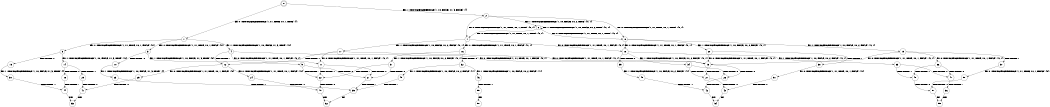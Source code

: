 digraph BCG {
size = "7, 10.5";
center = TRUE;
node [shape = circle];
0 [peripheries = 2];
0 -> 1 [label = "EX !0 !ATOMIC_EXCH_BRANCH (1, +1, TRUE, +0, 1, TRUE) !{}"];
0 -> 2 [label = "EX !1 !ATOMIC_EXCH_BRANCH (1, +0, FALSE, +1, 3, FALSE) !{}"];
1 -> 3 [label = "EX !0 !ATOMIC_EXCH_BRANCH (1, +1, TRUE, +0, 1, FALSE) !{0}"];
1 -> 4 [label = "EX !1 !ATOMIC_EXCH_BRANCH (1, +0, FALSE, +1, 3, TRUE) !{0}"];
1 -> 5 [label = "EX !0 !ATOMIC_EXCH_BRANCH (1, +1, TRUE, +0, 1, FALSE) !{0}"];
2 -> 6 [label = "EX !1 !ATOMIC_EXCH_BRANCH (1, +0, FALSE, +0, 2, TRUE) !{0, 1}"];
2 -> 7 [label = "EX !0 !ATOMIC_EXCH_BRANCH (1, +1, TRUE, +0, 1, TRUE) !{0, 1}"];
2 -> 8 [label = "EX !0 !ATOMIC_EXCH_BRANCH (1, +1, TRUE, +0, 1, TRUE) !{0, 1}"];
3 -> 9 [label = "EX !1 !ATOMIC_EXCH_BRANCH (1, +0, FALSE, +1, 3, TRUE) !{0}"];
3 -> 10 [label = "TERMINATE !0"];
4 -> 11 [label = "EX !0 !ATOMIC_EXCH_BRANCH (1, +1, TRUE, +0, 1, FALSE) !{0, 1}"];
4 -> 12 [label = "TERMINATE !1"];
4 -> 13 [label = "EX !0 !ATOMIC_EXCH_BRANCH (1, +1, TRUE, +0, 1, FALSE) !{0, 1}"];
5 -> 14 [label = "EX !1 !ATOMIC_EXCH_BRANCH (1, +0, FALSE, +1, 3, TRUE) !{0}"];
5 -> 15 [label = "TERMINATE !0"];
6 -> 6 [label = "EX !1 !ATOMIC_EXCH_BRANCH (1, +0, FALSE, +0, 2, TRUE) !{0, 1}"];
6 -> 7 [label = "EX !0 !ATOMIC_EXCH_BRANCH (1, +1, TRUE, +0, 1, TRUE) !{0, 1}"];
6 -> 8 [label = "EX !0 !ATOMIC_EXCH_BRANCH (1, +1, TRUE, +0, 1, TRUE) !{0, 1}"];
7 -> 16 [label = "EX !0 !ATOMIC_EXCH_BRANCH (1, +1, TRUE, +0, 1, FALSE) !{0, 1}"];
7 -> 17 [label = "EX !1 !ATOMIC_EXCH_BRANCH (1, +0, FALSE, +0, 2, FALSE) !{0, 1}"];
7 -> 18 [label = "EX !0 !ATOMIC_EXCH_BRANCH (1, +1, TRUE, +0, 1, FALSE) !{0, 1}"];
8 -> 19 [label = "EX !1 !ATOMIC_EXCH_BRANCH (1, +0, FALSE, +0, 2, FALSE) !{0, 1}"];
8 -> 18 [label = "EX !0 !ATOMIC_EXCH_BRANCH (1, +1, TRUE, +0, 1, FALSE) !{0, 1}"];
8 -> 20 [label = "EX !1 !ATOMIC_EXCH_BRANCH (1, +0, FALSE, +0, 2, FALSE) !{0, 1}"];
9 -> 21 [label = "TERMINATE !0"];
9 -> 22 [label = "TERMINATE !1"];
10 -> 23 [label = "EX !1 !ATOMIC_EXCH_BRANCH (1, +0, FALSE, +1, 3, TRUE) !{}"];
11 -> 21 [label = "TERMINATE !0"];
11 -> 22 [label = "TERMINATE !1"];
12 -> 24 [label = "EX !0 !ATOMIC_EXCH_BRANCH (1, +1, TRUE, +0, 1, FALSE) !{0}"];
12 -> 25 [label = "EX !0 !ATOMIC_EXCH_BRANCH (1, +1, TRUE, +0, 1, FALSE) !{0}"];
13 -> 26 [label = "TERMINATE !0"];
13 -> 27 [label = "TERMINATE !1"];
14 -> 28 [label = "TERMINATE !0"];
14 -> 29 [label = "TERMINATE !1"];
15 -> 30 [label = "EX !1 !ATOMIC_EXCH_BRANCH (1, +0, FALSE, +1, 3, TRUE) !{}"];
16 -> 31 [label = "EX !1 !ATOMIC_EXCH_BRANCH (1, +0, FALSE, +0, 2, FALSE) !{0, 1}"];
16 -> 32 [label = "TERMINATE !0"];
17 -> 11 [label = "EX !0 !ATOMIC_EXCH_BRANCH (1, +1, TRUE, +0, 1, FALSE) !{0, 1}"];
17 -> 12 [label = "TERMINATE !1"];
17 -> 13 [label = "EX !0 !ATOMIC_EXCH_BRANCH (1, +1, TRUE, +0, 1, FALSE) !{0, 1}"];
18 -> 33 [label = "EX !1 !ATOMIC_EXCH_BRANCH (1, +0, FALSE, +0, 2, FALSE) !{0, 1}"];
18 -> 34 [label = "EX !1 !ATOMIC_EXCH_BRANCH (1, +0, FALSE, +0, 2, FALSE) !{0, 1}"];
18 -> 35 [label = "TERMINATE !0"];
19 -> 36 [label = "EX !0 !ATOMIC_EXCH_BRANCH (1, +1, TRUE, +0, 1, FALSE) !{0, 1}"];
19 -> 37 [label = "TERMINATE !1"];
19 -> 13 [label = "EX !0 !ATOMIC_EXCH_BRANCH (1, +1, TRUE, +0, 1, FALSE) !{0, 1}"];
20 -> 13 [label = "EX !0 !ATOMIC_EXCH_BRANCH (1, +1, TRUE, +0, 1, FALSE) !{0, 1}"];
20 -> 38 [label = "TERMINATE !1"];
21 -> 39 [label = "TERMINATE !1"];
22 -> 40 [label = "TERMINATE !0"];
23 -> 39 [label = "TERMINATE !1"];
24 -> 40 [label = "TERMINATE !0"];
25 -> 41 [label = "TERMINATE !0"];
26 -> 42 [label = "TERMINATE !1"];
27 -> 43 [label = "TERMINATE !0"];
28 -> 44 [label = "TERMINATE !1"];
29 -> 41 [label = "TERMINATE !0"];
30 -> 44 [label = "TERMINATE !1"];
31 -> 21 [label = "TERMINATE !0"];
31 -> 22 [label = "TERMINATE !1"];
32 -> 45 [label = "EX !1 !ATOMIC_EXCH_BRANCH (1, +0, FALSE, +0, 2, FALSE) !{1}"];
32 -> 46 [label = "EX !1 !ATOMIC_EXCH_BRANCH (1, +0, FALSE, +0, 2, FALSE) !{1}"];
33 -> 47 [label = "TERMINATE !0"];
33 -> 48 [label = "TERMINATE !1"];
34 -> 26 [label = "TERMINATE !0"];
34 -> 27 [label = "TERMINATE !1"];
35 -> 49 [label = "EX !1 !ATOMIC_EXCH_BRANCH (1, +0, FALSE, +0, 2, FALSE) !{1}"];
36 -> 47 [label = "TERMINATE !0"];
36 -> 48 [label = "TERMINATE !1"];
37 -> 50 [label = "EX !0 !ATOMIC_EXCH_BRANCH (1, +1, TRUE, +0, 1, FALSE) !{0}"];
38 -> 51 [label = "EX !0 !ATOMIC_EXCH_BRANCH (1, +1, TRUE, +0, 1, FALSE) !{0}"];
39 -> 52 [label = "exit"];
40 -> 52 [label = "exit"];
41 -> 53 [label = "exit"];
42 -> 54 [label = "exit"];
43 -> 54 [label = "exit"];
44 -> 53 [label = "exit"];
45 -> 39 [label = "TERMINATE !1"];
46 -> 55 [label = "TERMINATE !1"];
47 -> 56 [label = "TERMINATE !1"];
48 -> 57 [label = "TERMINATE !0"];
49 -> 42 [label = "TERMINATE !1"];
50 -> 57 [label = "TERMINATE !0"];
51 -> 43 [label = "TERMINATE !0"];
55 -> 58 [label = "exit"];
56 -> 59 [label = "exit"];
57 -> 59 [label = "exit"];
}
